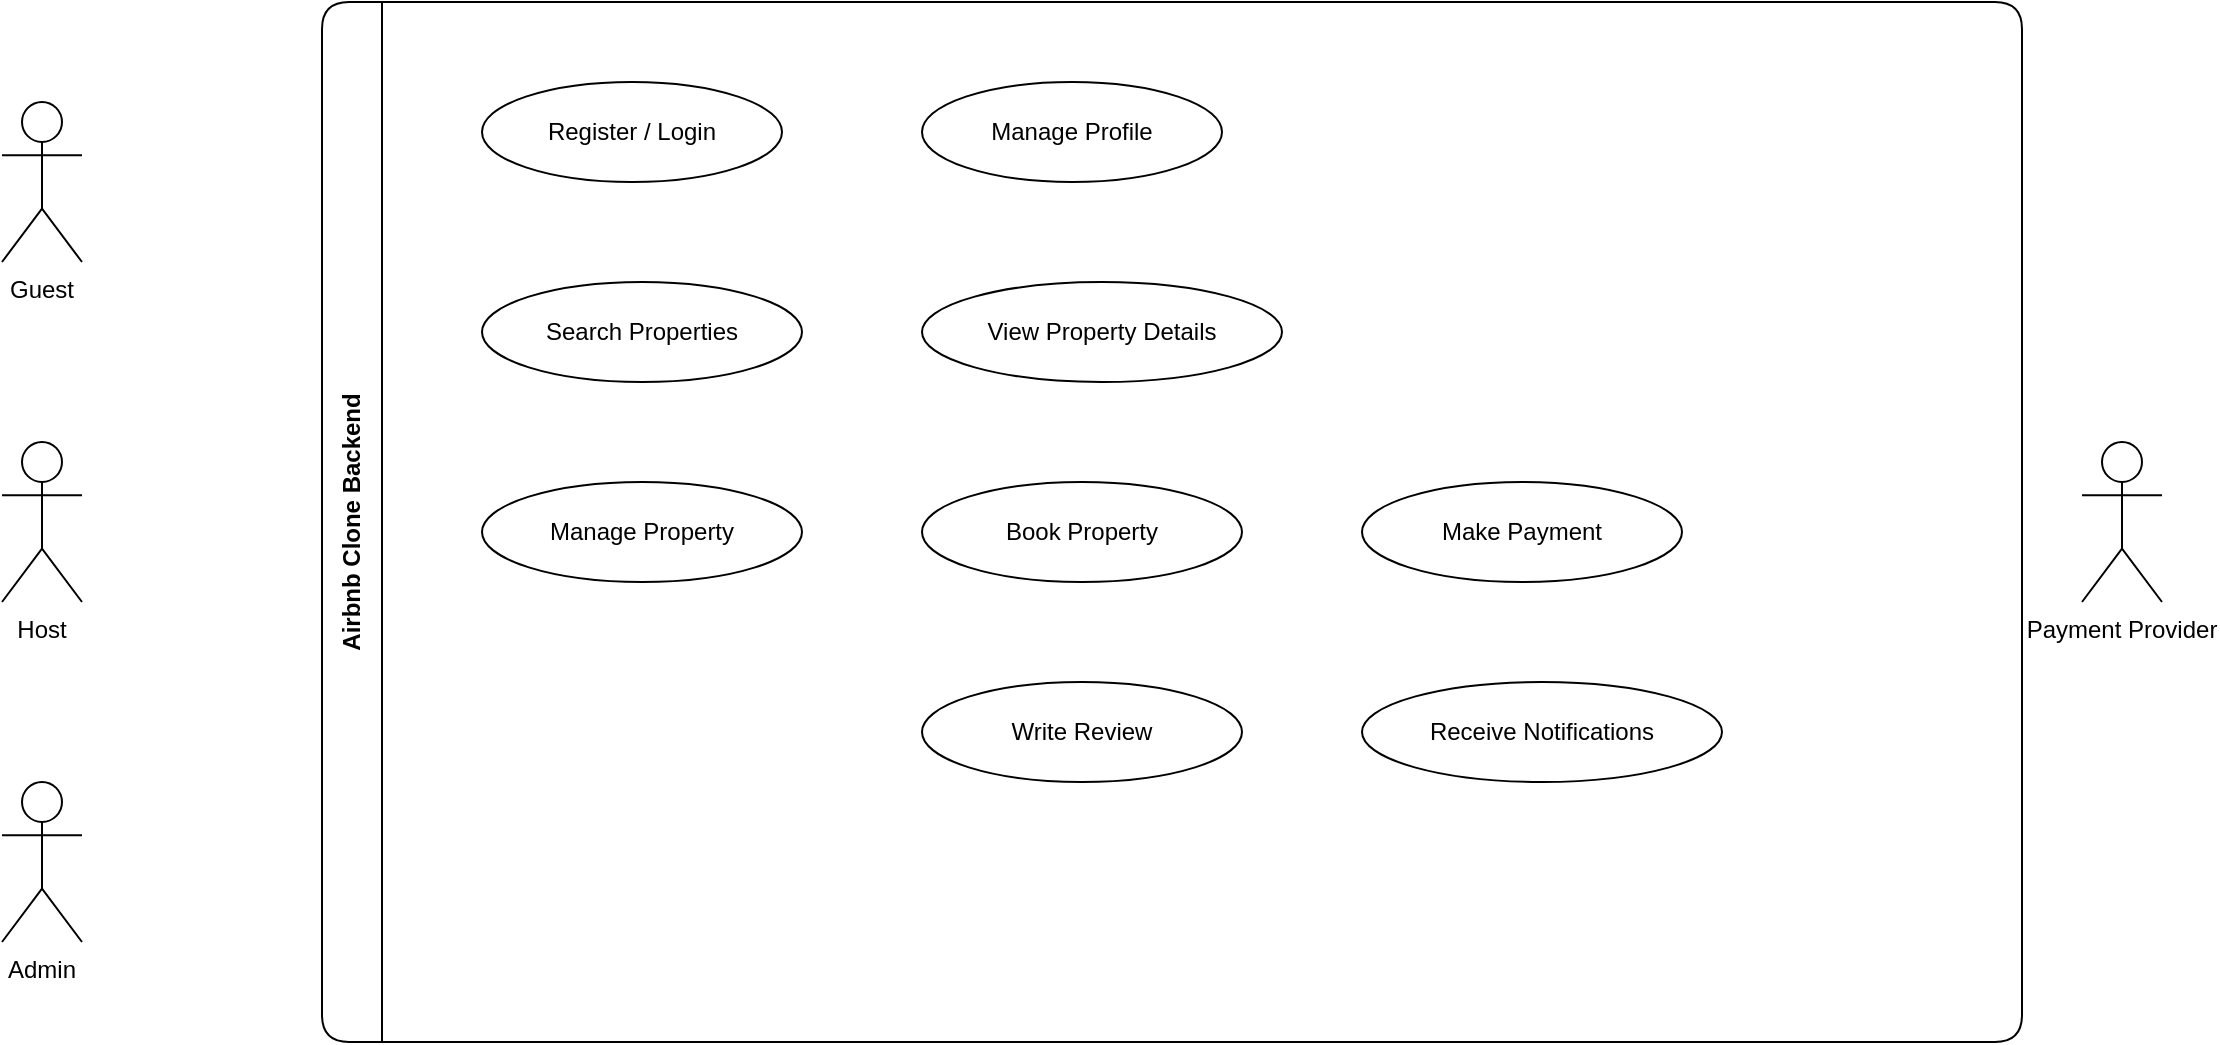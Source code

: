 <mxfile version="20.3.0">
  <diagram id="usecase" name="Use Case">
    <mxGraphModel dx="1200" dy="800" grid="1" gridSize="10" guides="1" tooltips="1" connect="1" arrows="1" page="1" pageScale="1" pageWidth="1920" pageHeight="1080">
      <root>
        <mxCell id="0"/><mxCell id="1" parent="0"/>
        <!-- Actors -->
        <mxCell id="guest" value="Guest" style="shape=umlActor;verticalLabelPosition=bottom;verticalAlign=top;" vertex="1" parent="1"><mxGeometry x="40" y="150" width="40" height="80" as="geometry"/></mxCell>
        <mxCell id="host" value="Host" style="shape=umlActor;verticalLabelPosition=bottom;verticalAlign=top;" vertex="1" parent="1"><mxGeometry x="40" y="320" width="40" height="80" as="geometry"/></mxCell>
        <mxCell id="admin" value="Admin" style="shape=umlActor;verticalLabelPosition=bottom;verticalAlign=top;" vertex="1" parent="1"><mxGeometry x="40" y="490" width="40" height="80" as="geometry"/></mxCell>
        <mxCell id="payment" value="Payment Provider" style="shape=umlActor;verticalLabelPosition=bottom;verticalAlign=top;" vertex="1" parent="1"><mxGeometry x="1080" y="320" width="40" height="80" as="geometry"/></mxCell>
        <!-- System boundary -->
        <mxCell id="sys" value="Airbnb Clone Backend" style="swimlane;rounded=1;horizontal=0;startSize=30;container=1;whiteSpace=wrap;" vertex="1" parent="1">
          <mxGeometry x="200" y="100" width="850" height="520" as="geometry"/>
        </mxCell>
        <!-- Use cases -->
        <mxCell id="uc1" value="Register / Login" style="ellipse;whiteSpace=wrap;html=1;" vertex="1" parent="sys"><mxGeometry x="80" y="40" width="150" height="50" as="geometry"/></mxCell>
        <mxCell id="uc2" value="Manage Profile" style="ellipse;whiteSpace=wrap;html=1;" vertex="1" parent="sys"><mxGeometry x="300" y="40" width="150" height="50" as="geometry"/></mxCell>
        <mxCell id="uc3" value="Search Properties" style="ellipse;whiteSpace=wrap;html=1;" vertex="1" parent="sys"><mxGeometry x="80" y="140" width="160" height="50" as="geometry"/></mxCell>
        <mxCell id="uc4" value="View Property Details" style="ellipse;whiteSpace=wrap;html=1;" vertex="1" parent="sys"><mxGeometry x="300" y="140" width="180" height="50" as="geometry"/></mxCell>
        <mxCell id="uc5" value="Manage Property" style="ellipse;whiteSpace=wrap;html=1;" vertex="1" parent="sys"><mxGeometry x="80" y="240" width="160" height="50" as="geometry"/></mxCell>
        <mxCell id="uc6" value="Book Property" style="ellipse;whiteSpace=wrap;html=1;" vertex="1" parent="sys"><mxGeometry x="300" y="240" width="160" height="50" as="geometry"/></mxCell>
        <mxCell id="uc7" value="Make Payment" style="ellipse;whiteSpace=wrap;html=1;" vertex="1" parent="sys"><mxGeometry x="520" y="240" width="160" height="50" as="geometry"/></mxCell>
        <mxCell id="uc8" value="Write Review" style="ellipse;whiteSpace=wrap;html=1;" vertex="1" parent="sys"><mxGeometry x="300" y="340" width="160" height="50" as="geometry"/></mxCell>
        <mxCell id="uc9" value="Receive Notifications" style="ellipse;whiteSpace=wrap;html=1;" vertex="1" parent="sys"><mxGeometry x="520" y="340" width="180" height="50" as="geometry"/></mxCell>
      </root>
    </mxGraphModel>
  </diagram>
</mxfile>
